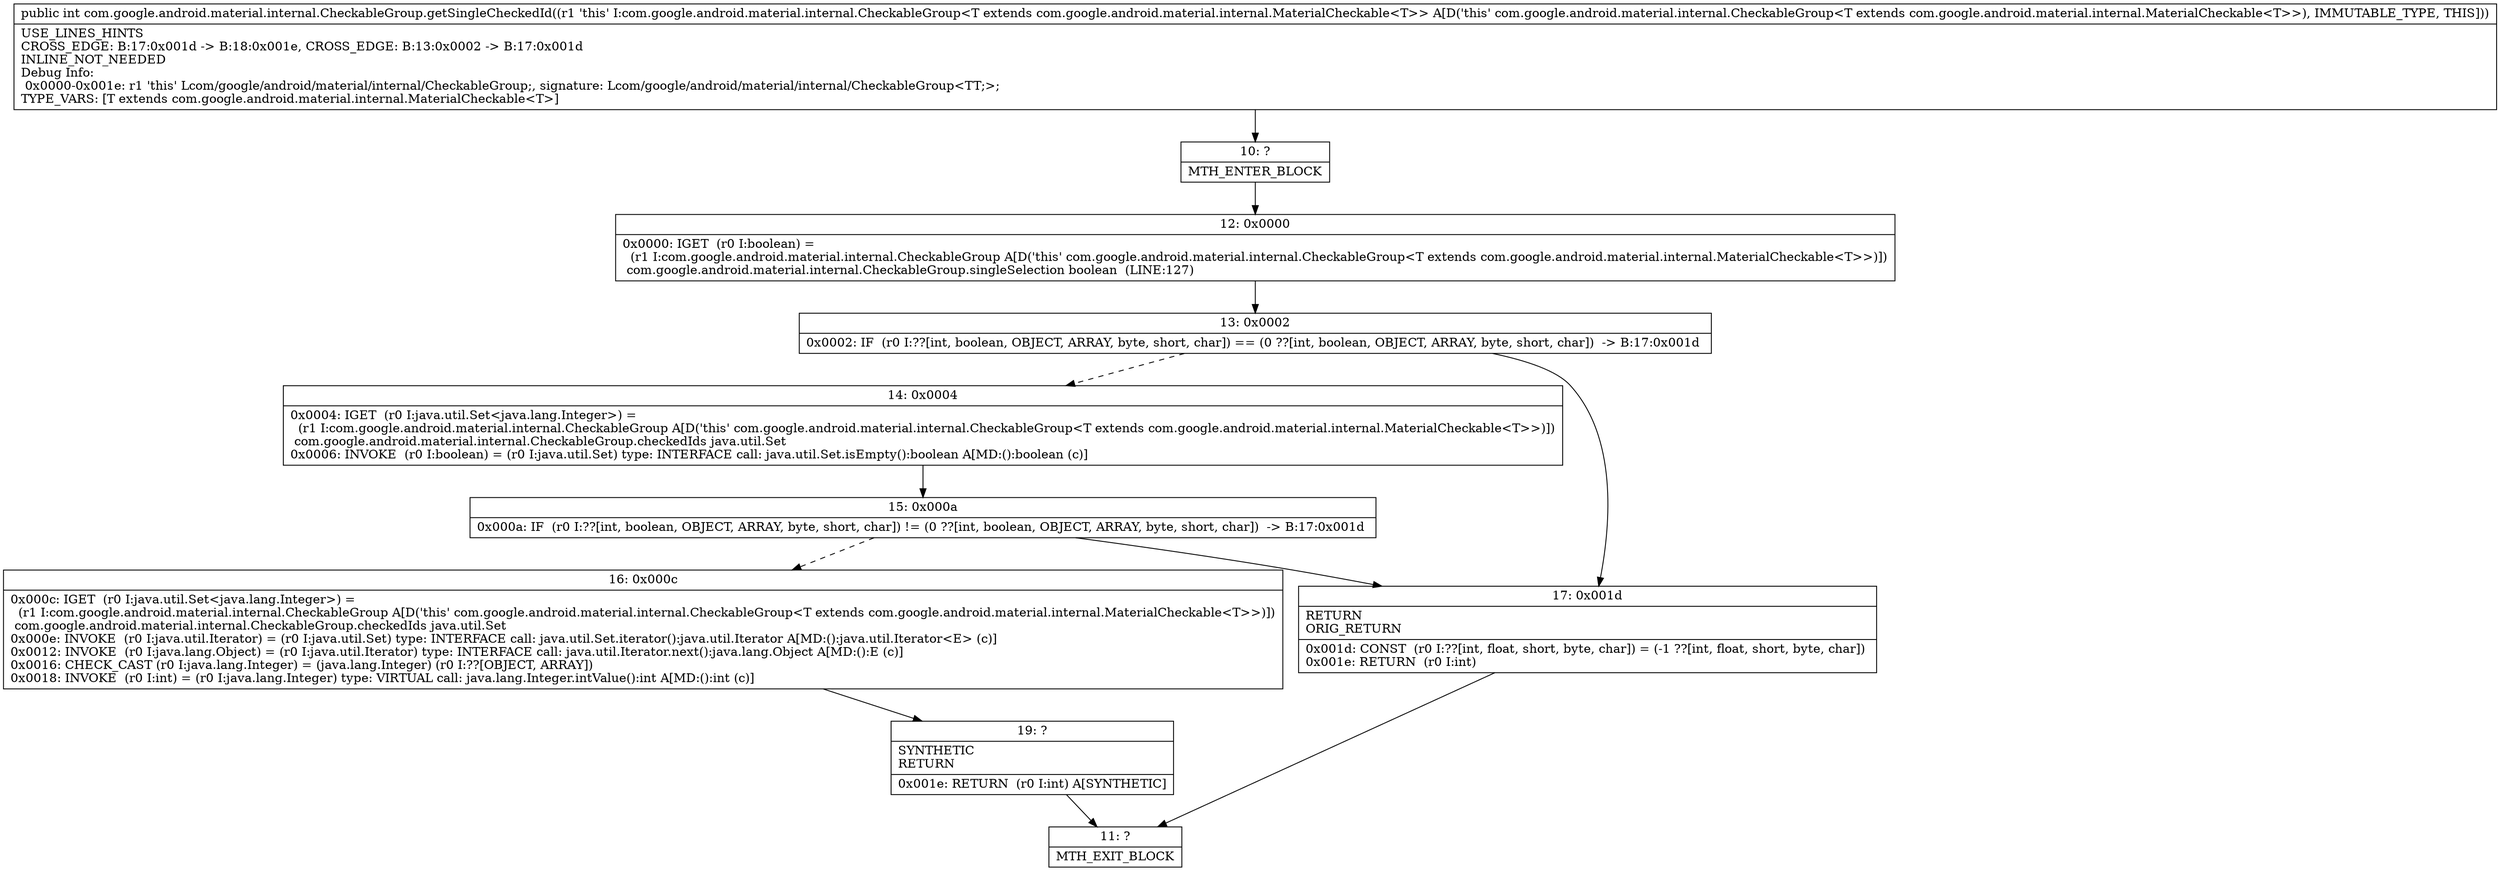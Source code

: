 digraph "CFG forcom.google.android.material.internal.CheckableGroup.getSingleCheckedId()I" {
Node_10 [shape=record,label="{10\:\ ?|MTH_ENTER_BLOCK\l}"];
Node_12 [shape=record,label="{12\:\ 0x0000|0x0000: IGET  (r0 I:boolean) = \l  (r1 I:com.google.android.material.internal.CheckableGroup A[D('this' com.google.android.material.internal.CheckableGroup\<T extends com.google.android.material.internal.MaterialCheckable\<T\>\>)])\l com.google.android.material.internal.CheckableGroup.singleSelection boolean  (LINE:127)\l}"];
Node_13 [shape=record,label="{13\:\ 0x0002|0x0002: IF  (r0 I:??[int, boolean, OBJECT, ARRAY, byte, short, char]) == (0 ??[int, boolean, OBJECT, ARRAY, byte, short, char])  \-\> B:17:0x001d \l}"];
Node_14 [shape=record,label="{14\:\ 0x0004|0x0004: IGET  (r0 I:java.util.Set\<java.lang.Integer\>) = \l  (r1 I:com.google.android.material.internal.CheckableGroup A[D('this' com.google.android.material.internal.CheckableGroup\<T extends com.google.android.material.internal.MaterialCheckable\<T\>\>)])\l com.google.android.material.internal.CheckableGroup.checkedIds java.util.Set \l0x0006: INVOKE  (r0 I:boolean) = (r0 I:java.util.Set) type: INTERFACE call: java.util.Set.isEmpty():boolean A[MD:():boolean (c)]\l}"];
Node_15 [shape=record,label="{15\:\ 0x000a|0x000a: IF  (r0 I:??[int, boolean, OBJECT, ARRAY, byte, short, char]) != (0 ??[int, boolean, OBJECT, ARRAY, byte, short, char])  \-\> B:17:0x001d \l}"];
Node_16 [shape=record,label="{16\:\ 0x000c|0x000c: IGET  (r0 I:java.util.Set\<java.lang.Integer\>) = \l  (r1 I:com.google.android.material.internal.CheckableGroup A[D('this' com.google.android.material.internal.CheckableGroup\<T extends com.google.android.material.internal.MaterialCheckable\<T\>\>)])\l com.google.android.material.internal.CheckableGroup.checkedIds java.util.Set \l0x000e: INVOKE  (r0 I:java.util.Iterator) = (r0 I:java.util.Set) type: INTERFACE call: java.util.Set.iterator():java.util.Iterator A[MD:():java.util.Iterator\<E\> (c)]\l0x0012: INVOKE  (r0 I:java.lang.Object) = (r0 I:java.util.Iterator) type: INTERFACE call: java.util.Iterator.next():java.lang.Object A[MD:():E (c)]\l0x0016: CHECK_CAST (r0 I:java.lang.Integer) = (java.lang.Integer) (r0 I:??[OBJECT, ARRAY]) \l0x0018: INVOKE  (r0 I:int) = (r0 I:java.lang.Integer) type: VIRTUAL call: java.lang.Integer.intValue():int A[MD:():int (c)]\l}"];
Node_19 [shape=record,label="{19\:\ ?|SYNTHETIC\lRETURN\l|0x001e: RETURN  (r0 I:int) A[SYNTHETIC]\l}"];
Node_11 [shape=record,label="{11\:\ ?|MTH_EXIT_BLOCK\l}"];
Node_17 [shape=record,label="{17\:\ 0x001d|RETURN\lORIG_RETURN\l|0x001d: CONST  (r0 I:??[int, float, short, byte, char]) = (\-1 ??[int, float, short, byte, char]) \l0x001e: RETURN  (r0 I:int) \l}"];
MethodNode[shape=record,label="{public int com.google.android.material.internal.CheckableGroup.getSingleCheckedId((r1 'this' I:com.google.android.material.internal.CheckableGroup\<T extends com.google.android.material.internal.MaterialCheckable\<T\>\> A[D('this' com.google.android.material.internal.CheckableGroup\<T extends com.google.android.material.internal.MaterialCheckable\<T\>\>), IMMUTABLE_TYPE, THIS]))  | USE_LINES_HINTS\lCROSS_EDGE: B:17:0x001d \-\> B:18:0x001e, CROSS_EDGE: B:13:0x0002 \-\> B:17:0x001d\lINLINE_NOT_NEEDED\lDebug Info:\l  0x0000\-0x001e: r1 'this' Lcom\/google\/android\/material\/internal\/CheckableGroup;, signature: Lcom\/google\/android\/material\/internal\/CheckableGroup\<TT;\>;\lTYPE_VARS: [T extends com.google.android.material.internal.MaterialCheckable\<T\>]\l}"];
MethodNode -> Node_10;Node_10 -> Node_12;
Node_12 -> Node_13;
Node_13 -> Node_14[style=dashed];
Node_13 -> Node_17;
Node_14 -> Node_15;
Node_15 -> Node_16[style=dashed];
Node_15 -> Node_17;
Node_16 -> Node_19;
Node_19 -> Node_11;
Node_17 -> Node_11;
}


